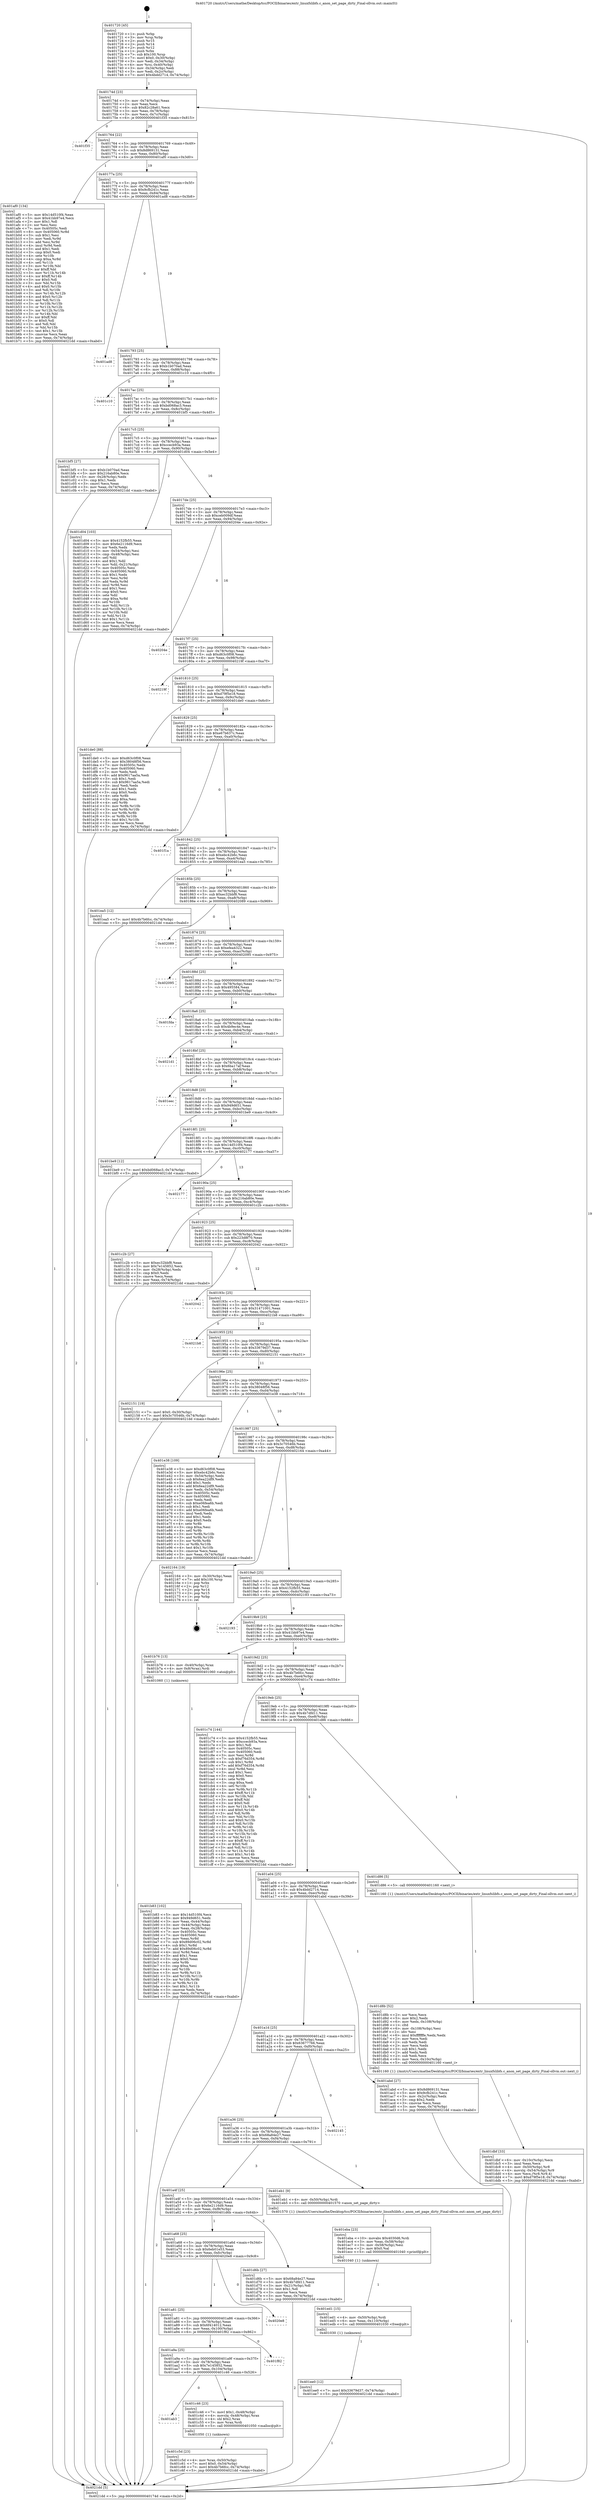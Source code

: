 digraph "0x401720" {
  label = "0x401720 (/mnt/c/Users/mathe/Desktop/tcc/POCII/binaries/extr_linuxfslibfs.c_anon_set_page_dirty_Final-ollvm.out::main(0))"
  labelloc = "t"
  node[shape=record]

  Entry [label="",width=0.3,height=0.3,shape=circle,fillcolor=black,style=filled]
  "0x40174d" [label="{
     0x40174d [23]\l
     | [instrs]\l
     &nbsp;&nbsp;0x40174d \<+3\>: mov -0x74(%rbp),%eax\l
     &nbsp;&nbsp;0x401750 \<+2\>: mov %eax,%ecx\l
     &nbsp;&nbsp;0x401752 \<+6\>: sub $0x82c28a61,%ecx\l
     &nbsp;&nbsp;0x401758 \<+3\>: mov %eax,-0x78(%rbp)\l
     &nbsp;&nbsp;0x40175b \<+3\>: mov %ecx,-0x7c(%rbp)\l
     &nbsp;&nbsp;0x40175e \<+6\>: je 0000000000401f35 \<main+0x815\>\l
  }"]
  "0x401f35" [label="{
     0x401f35\l
  }", style=dashed]
  "0x401764" [label="{
     0x401764 [22]\l
     | [instrs]\l
     &nbsp;&nbsp;0x401764 \<+5\>: jmp 0000000000401769 \<main+0x49\>\l
     &nbsp;&nbsp;0x401769 \<+3\>: mov -0x78(%rbp),%eax\l
     &nbsp;&nbsp;0x40176c \<+5\>: sub $0x8d869131,%eax\l
     &nbsp;&nbsp;0x401771 \<+3\>: mov %eax,-0x80(%rbp)\l
     &nbsp;&nbsp;0x401774 \<+6\>: je 0000000000401af0 \<main+0x3d0\>\l
  }"]
  Exit [label="",width=0.3,height=0.3,shape=circle,fillcolor=black,style=filled,peripheries=2]
  "0x401af0" [label="{
     0x401af0 [134]\l
     | [instrs]\l
     &nbsp;&nbsp;0x401af0 \<+5\>: mov $0x14d510f4,%eax\l
     &nbsp;&nbsp;0x401af5 \<+5\>: mov $0x41bb97e4,%ecx\l
     &nbsp;&nbsp;0x401afa \<+2\>: mov $0x1,%dl\l
     &nbsp;&nbsp;0x401afc \<+2\>: xor %esi,%esi\l
     &nbsp;&nbsp;0x401afe \<+7\>: mov 0x40505c,%edi\l
     &nbsp;&nbsp;0x401b05 \<+8\>: mov 0x405060,%r8d\l
     &nbsp;&nbsp;0x401b0d \<+3\>: sub $0x1,%esi\l
     &nbsp;&nbsp;0x401b10 \<+3\>: mov %edi,%r9d\l
     &nbsp;&nbsp;0x401b13 \<+3\>: add %esi,%r9d\l
     &nbsp;&nbsp;0x401b16 \<+4\>: imul %r9d,%edi\l
     &nbsp;&nbsp;0x401b1a \<+3\>: and $0x1,%edi\l
     &nbsp;&nbsp;0x401b1d \<+3\>: cmp $0x0,%edi\l
     &nbsp;&nbsp;0x401b20 \<+4\>: sete %r10b\l
     &nbsp;&nbsp;0x401b24 \<+4\>: cmp $0xa,%r8d\l
     &nbsp;&nbsp;0x401b28 \<+4\>: setl %r11b\l
     &nbsp;&nbsp;0x401b2c \<+3\>: mov %r10b,%bl\l
     &nbsp;&nbsp;0x401b2f \<+3\>: xor $0xff,%bl\l
     &nbsp;&nbsp;0x401b32 \<+3\>: mov %r11b,%r14b\l
     &nbsp;&nbsp;0x401b35 \<+4\>: xor $0xff,%r14b\l
     &nbsp;&nbsp;0x401b39 \<+3\>: xor $0x0,%dl\l
     &nbsp;&nbsp;0x401b3c \<+3\>: mov %bl,%r15b\l
     &nbsp;&nbsp;0x401b3f \<+4\>: and $0x0,%r15b\l
     &nbsp;&nbsp;0x401b43 \<+3\>: and %dl,%r10b\l
     &nbsp;&nbsp;0x401b46 \<+3\>: mov %r14b,%r12b\l
     &nbsp;&nbsp;0x401b49 \<+4\>: and $0x0,%r12b\l
     &nbsp;&nbsp;0x401b4d \<+3\>: and %dl,%r11b\l
     &nbsp;&nbsp;0x401b50 \<+3\>: or %r10b,%r15b\l
     &nbsp;&nbsp;0x401b53 \<+3\>: or %r11b,%r12b\l
     &nbsp;&nbsp;0x401b56 \<+3\>: xor %r12b,%r15b\l
     &nbsp;&nbsp;0x401b59 \<+3\>: or %r14b,%bl\l
     &nbsp;&nbsp;0x401b5c \<+3\>: xor $0xff,%bl\l
     &nbsp;&nbsp;0x401b5f \<+3\>: or $0x0,%dl\l
     &nbsp;&nbsp;0x401b62 \<+2\>: and %dl,%bl\l
     &nbsp;&nbsp;0x401b64 \<+3\>: or %bl,%r15b\l
     &nbsp;&nbsp;0x401b67 \<+4\>: test $0x1,%r15b\l
     &nbsp;&nbsp;0x401b6b \<+3\>: cmovne %ecx,%eax\l
     &nbsp;&nbsp;0x401b6e \<+3\>: mov %eax,-0x74(%rbp)\l
     &nbsp;&nbsp;0x401b71 \<+5\>: jmp 00000000004021dd \<main+0xabd\>\l
  }"]
  "0x40177a" [label="{
     0x40177a [25]\l
     | [instrs]\l
     &nbsp;&nbsp;0x40177a \<+5\>: jmp 000000000040177f \<main+0x5f\>\l
     &nbsp;&nbsp;0x40177f \<+3\>: mov -0x78(%rbp),%eax\l
     &nbsp;&nbsp;0x401782 \<+5\>: sub $0x9cfb241c,%eax\l
     &nbsp;&nbsp;0x401787 \<+6\>: mov %eax,-0x84(%rbp)\l
     &nbsp;&nbsp;0x40178d \<+6\>: je 0000000000401ad8 \<main+0x3b8\>\l
  }"]
  "0x401ee0" [label="{
     0x401ee0 [12]\l
     | [instrs]\l
     &nbsp;&nbsp;0x401ee0 \<+7\>: movl $0x33679d37,-0x74(%rbp)\l
     &nbsp;&nbsp;0x401ee7 \<+5\>: jmp 00000000004021dd \<main+0xabd\>\l
  }"]
  "0x401ad8" [label="{
     0x401ad8\l
  }", style=dashed]
  "0x401793" [label="{
     0x401793 [25]\l
     | [instrs]\l
     &nbsp;&nbsp;0x401793 \<+5\>: jmp 0000000000401798 \<main+0x78\>\l
     &nbsp;&nbsp;0x401798 \<+3\>: mov -0x78(%rbp),%eax\l
     &nbsp;&nbsp;0x40179b \<+5\>: sub $0xb1b070ad,%eax\l
     &nbsp;&nbsp;0x4017a0 \<+6\>: mov %eax,-0x88(%rbp)\l
     &nbsp;&nbsp;0x4017a6 \<+6\>: je 0000000000401c10 \<main+0x4f0\>\l
  }"]
  "0x401ed1" [label="{
     0x401ed1 [15]\l
     | [instrs]\l
     &nbsp;&nbsp;0x401ed1 \<+4\>: mov -0x50(%rbp),%rdi\l
     &nbsp;&nbsp;0x401ed5 \<+6\>: mov %eax,-0x110(%rbp)\l
     &nbsp;&nbsp;0x401edb \<+5\>: call 0000000000401030 \<free@plt\>\l
     | [calls]\l
     &nbsp;&nbsp;0x401030 \{1\} (unknown)\l
  }"]
  "0x401c10" [label="{
     0x401c10\l
  }", style=dashed]
  "0x4017ac" [label="{
     0x4017ac [25]\l
     | [instrs]\l
     &nbsp;&nbsp;0x4017ac \<+5\>: jmp 00000000004017b1 \<main+0x91\>\l
     &nbsp;&nbsp;0x4017b1 \<+3\>: mov -0x78(%rbp),%eax\l
     &nbsp;&nbsp;0x4017b4 \<+5\>: sub $0xbd068ac3,%eax\l
     &nbsp;&nbsp;0x4017b9 \<+6\>: mov %eax,-0x8c(%rbp)\l
     &nbsp;&nbsp;0x4017bf \<+6\>: je 0000000000401bf5 \<main+0x4d5\>\l
  }"]
  "0x401eba" [label="{
     0x401eba [23]\l
     | [instrs]\l
     &nbsp;&nbsp;0x401eba \<+10\>: movabs $0x4030d6,%rdi\l
     &nbsp;&nbsp;0x401ec4 \<+3\>: mov %eax,-0x58(%rbp)\l
     &nbsp;&nbsp;0x401ec7 \<+3\>: mov -0x58(%rbp),%esi\l
     &nbsp;&nbsp;0x401eca \<+2\>: mov $0x0,%al\l
     &nbsp;&nbsp;0x401ecc \<+5\>: call 0000000000401040 \<printf@plt\>\l
     | [calls]\l
     &nbsp;&nbsp;0x401040 \{1\} (unknown)\l
  }"]
  "0x401bf5" [label="{
     0x401bf5 [27]\l
     | [instrs]\l
     &nbsp;&nbsp;0x401bf5 \<+5\>: mov $0xb1b070ad,%eax\l
     &nbsp;&nbsp;0x401bfa \<+5\>: mov $0x216ab80e,%ecx\l
     &nbsp;&nbsp;0x401bff \<+3\>: mov -0x28(%rbp),%edx\l
     &nbsp;&nbsp;0x401c02 \<+3\>: cmp $0x1,%edx\l
     &nbsp;&nbsp;0x401c05 \<+3\>: cmovl %ecx,%eax\l
     &nbsp;&nbsp;0x401c08 \<+3\>: mov %eax,-0x74(%rbp)\l
     &nbsp;&nbsp;0x401c0b \<+5\>: jmp 00000000004021dd \<main+0xabd\>\l
  }"]
  "0x4017c5" [label="{
     0x4017c5 [25]\l
     | [instrs]\l
     &nbsp;&nbsp;0x4017c5 \<+5\>: jmp 00000000004017ca \<main+0xaa\>\l
     &nbsp;&nbsp;0x4017ca \<+3\>: mov -0x78(%rbp),%eax\l
     &nbsp;&nbsp;0x4017cd \<+5\>: sub $0xccecb93a,%eax\l
     &nbsp;&nbsp;0x4017d2 \<+6\>: mov %eax,-0x90(%rbp)\l
     &nbsp;&nbsp;0x4017d8 \<+6\>: je 0000000000401d04 \<main+0x5e4\>\l
  }"]
  "0x401dbf" [label="{
     0x401dbf [33]\l
     | [instrs]\l
     &nbsp;&nbsp;0x401dbf \<+6\>: mov -0x10c(%rbp),%ecx\l
     &nbsp;&nbsp;0x401dc5 \<+3\>: imul %eax,%ecx\l
     &nbsp;&nbsp;0x401dc8 \<+4\>: mov -0x50(%rbp),%r8\l
     &nbsp;&nbsp;0x401dcc \<+4\>: movslq -0x54(%rbp),%r9\l
     &nbsp;&nbsp;0x401dd0 \<+4\>: mov %ecx,(%r8,%r9,4)\l
     &nbsp;&nbsp;0x401dd4 \<+7\>: movl $0xd79f5e18,-0x74(%rbp)\l
     &nbsp;&nbsp;0x401ddb \<+5\>: jmp 00000000004021dd \<main+0xabd\>\l
  }"]
  "0x401d04" [label="{
     0x401d04 [103]\l
     | [instrs]\l
     &nbsp;&nbsp;0x401d04 \<+5\>: mov $0x4152fb55,%eax\l
     &nbsp;&nbsp;0x401d09 \<+5\>: mov $0x6e2116d9,%ecx\l
     &nbsp;&nbsp;0x401d0e \<+2\>: xor %edx,%edx\l
     &nbsp;&nbsp;0x401d10 \<+3\>: mov -0x54(%rbp),%esi\l
     &nbsp;&nbsp;0x401d13 \<+3\>: cmp -0x48(%rbp),%esi\l
     &nbsp;&nbsp;0x401d16 \<+4\>: setl %dil\l
     &nbsp;&nbsp;0x401d1a \<+4\>: and $0x1,%dil\l
     &nbsp;&nbsp;0x401d1e \<+4\>: mov %dil,-0x21(%rbp)\l
     &nbsp;&nbsp;0x401d22 \<+7\>: mov 0x40505c,%esi\l
     &nbsp;&nbsp;0x401d29 \<+8\>: mov 0x405060,%r8d\l
     &nbsp;&nbsp;0x401d31 \<+3\>: sub $0x1,%edx\l
     &nbsp;&nbsp;0x401d34 \<+3\>: mov %esi,%r9d\l
     &nbsp;&nbsp;0x401d37 \<+3\>: add %edx,%r9d\l
     &nbsp;&nbsp;0x401d3a \<+4\>: imul %r9d,%esi\l
     &nbsp;&nbsp;0x401d3e \<+3\>: and $0x1,%esi\l
     &nbsp;&nbsp;0x401d41 \<+3\>: cmp $0x0,%esi\l
     &nbsp;&nbsp;0x401d44 \<+4\>: sete %dil\l
     &nbsp;&nbsp;0x401d48 \<+4\>: cmp $0xa,%r8d\l
     &nbsp;&nbsp;0x401d4c \<+4\>: setl %r10b\l
     &nbsp;&nbsp;0x401d50 \<+3\>: mov %dil,%r11b\l
     &nbsp;&nbsp;0x401d53 \<+3\>: and %r10b,%r11b\l
     &nbsp;&nbsp;0x401d56 \<+3\>: xor %r10b,%dil\l
     &nbsp;&nbsp;0x401d59 \<+3\>: or %dil,%r11b\l
     &nbsp;&nbsp;0x401d5c \<+4\>: test $0x1,%r11b\l
     &nbsp;&nbsp;0x401d60 \<+3\>: cmovne %ecx,%eax\l
     &nbsp;&nbsp;0x401d63 \<+3\>: mov %eax,-0x74(%rbp)\l
     &nbsp;&nbsp;0x401d66 \<+5\>: jmp 00000000004021dd \<main+0xabd\>\l
  }"]
  "0x4017de" [label="{
     0x4017de [25]\l
     | [instrs]\l
     &nbsp;&nbsp;0x4017de \<+5\>: jmp 00000000004017e3 \<main+0xc3\>\l
     &nbsp;&nbsp;0x4017e3 \<+3\>: mov -0x78(%rbp),%eax\l
     &nbsp;&nbsp;0x4017e6 \<+5\>: sub $0xceb009df,%eax\l
     &nbsp;&nbsp;0x4017eb \<+6\>: mov %eax,-0x94(%rbp)\l
     &nbsp;&nbsp;0x4017f1 \<+6\>: je 000000000040204e \<main+0x92e\>\l
  }"]
  "0x401d8b" [label="{
     0x401d8b [52]\l
     | [instrs]\l
     &nbsp;&nbsp;0x401d8b \<+2\>: xor %ecx,%ecx\l
     &nbsp;&nbsp;0x401d8d \<+5\>: mov $0x2,%edx\l
     &nbsp;&nbsp;0x401d92 \<+6\>: mov %edx,-0x108(%rbp)\l
     &nbsp;&nbsp;0x401d98 \<+1\>: cltd\l
     &nbsp;&nbsp;0x401d99 \<+6\>: mov -0x108(%rbp),%esi\l
     &nbsp;&nbsp;0x401d9f \<+2\>: idiv %esi\l
     &nbsp;&nbsp;0x401da1 \<+6\>: imul $0xfffffffe,%edx,%edx\l
     &nbsp;&nbsp;0x401da7 \<+2\>: mov %ecx,%edi\l
     &nbsp;&nbsp;0x401da9 \<+2\>: sub %edx,%edi\l
     &nbsp;&nbsp;0x401dab \<+2\>: mov %ecx,%edx\l
     &nbsp;&nbsp;0x401dad \<+3\>: sub $0x1,%edx\l
     &nbsp;&nbsp;0x401db0 \<+2\>: add %edx,%edi\l
     &nbsp;&nbsp;0x401db2 \<+2\>: sub %edi,%ecx\l
     &nbsp;&nbsp;0x401db4 \<+6\>: mov %ecx,-0x10c(%rbp)\l
     &nbsp;&nbsp;0x401dba \<+5\>: call 0000000000401160 \<next_i\>\l
     | [calls]\l
     &nbsp;&nbsp;0x401160 \{1\} (/mnt/c/Users/mathe/Desktop/tcc/POCII/binaries/extr_linuxfslibfs.c_anon_set_page_dirty_Final-ollvm.out::next_i)\l
  }"]
  "0x40204e" [label="{
     0x40204e\l
  }", style=dashed]
  "0x4017f7" [label="{
     0x4017f7 [25]\l
     | [instrs]\l
     &nbsp;&nbsp;0x4017f7 \<+5\>: jmp 00000000004017fc \<main+0xdc\>\l
     &nbsp;&nbsp;0x4017fc \<+3\>: mov -0x78(%rbp),%eax\l
     &nbsp;&nbsp;0x4017ff \<+5\>: sub $0xd63c0f08,%eax\l
     &nbsp;&nbsp;0x401804 \<+6\>: mov %eax,-0x98(%rbp)\l
     &nbsp;&nbsp;0x40180a \<+6\>: je 000000000040219f \<main+0xa7f\>\l
  }"]
  "0x401c5d" [label="{
     0x401c5d [23]\l
     | [instrs]\l
     &nbsp;&nbsp;0x401c5d \<+4\>: mov %rax,-0x50(%rbp)\l
     &nbsp;&nbsp;0x401c61 \<+7\>: movl $0x0,-0x54(%rbp)\l
     &nbsp;&nbsp;0x401c68 \<+7\>: movl $0x4b7b6fcc,-0x74(%rbp)\l
     &nbsp;&nbsp;0x401c6f \<+5\>: jmp 00000000004021dd \<main+0xabd\>\l
  }"]
  "0x40219f" [label="{
     0x40219f\l
  }", style=dashed]
  "0x401810" [label="{
     0x401810 [25]\l
     | [instrs]\l
     &nbsp;&nbsp;0x401810 \<+5\>: jmp 0000000000401815 \<main+0xf5\>\l
     &nbsp;&nbsp;0x401815 \<+3\>: mov -0x78(%rbp),%eax\l
     &nbsp;&nbsp;0x401818 \<+5\>: sub $0xd79f5e18,%eax\l
     &nbsp;&nbsp;0x40181d \<+6\>: mov %eax,-0x9c(%rbp)\l
     &nbsp;&nbsp;0x401823 \<+6\>: je 0000000000401de0 \<main+0x6c0\>\l
  }"]
  "0x401ab3" [label="{
     0x401ab3\l
  }", style=dashed]
  "0x401de0" [label="{
     0x401de0 [88]\l
     | [instrs]\l
     &nbsp;&nbsp;0x401de0 \<+5\>: mov $0xd63c0f08,%eax\l
     &nbsp;&nbsp;0x401de5 \<+5\>: mov $0x38048f56,%ecx\l
     &nbsp;&nbsp;0x401dea \<+7\>: mov 0x40505c,%edx\l
     &nbsp;&nbsp;0x401df1 \<+7\>: mov 0x405060,%esi\l
     &nbsp;&nbsp;0x401df8 \<+2\>: mov %edx,%edi\l
     &nbsp;&nbsp;0x401dfa \<+6\>: add $0x9617aa5a,%edi\l
     &nbsp;&nbsp;0x401e00 \<+3\>: sub $0x1,%edi\l
     &nbsp;&nbsp;0x401e03 \<+6\>: sub $0x9617aa5a,%edi\l
     &nbsp;&nbsp;0x401e09 \<+3\>: imul %edi,%edx\l
     &nbsp;&nbsp;0x401e0c \<+3\>: and $0x1,%edx\l
     &nbsp;&nbsp;0x401e0f \<+3\>: cmp $0x0,%edx\l
     &nbsp;&nbsp;0x401e12 \<+4\>: sete %r8b\l
     &nbsp;&nbsp;0x401e16 \<+3\>: cmp $0xa,%esi\l
     &nbsp;&nbsp;0x401e19 \<+4\>: setl %r9b\l
     &nbsp;&nbsp;0x401e1d \<+3\>: mov %r8b,%r10b\l
     &nbsp;&nbsp;0x401e20 \<+3\>: and %r9b,%r10b\l
     &nbsp;&nbsp;0x401e23 \<+3\>: xor %r9b,%r8b\l
     &nbsp;&nbsp;0x401e26 \<+3\>: or %r8b,%r10b\l
     &nbsp;&nbsp;0x401e29 \<+4\>: test $0x1,%r10b\l
     &nbsp;&nbsp;0x401e2d \<+3\>: cmovne %ecx,%eax\l
     &nbsp;&nbsp;0x401e30 \<+3\>: mov %eax,-0x74(%rbp)\l
     &nbsp;&nbsp;0x401e33 \<+5\>: jmp 00000000004021dd \<main+0xabd\>\l
  }"]
  "0x401829" [label="{
     0x401829 [25]\l
     | [instrs]\l
     &nbsp;&nbsp;0x401829 \<+5\>: jmp 000000000040182e \<main+0x10e\>\l
     &nbsp;&nbsp;0x40182e \<+3\>: mov -0x78(%rbp),%eax\l
     &nbsp;&nbsp;0x401831 \<+5\>: sub $0xe67b637c,%eax\l
     &nbsp;&nbsp;0x401836 \<+6\>: mov %eax,-0xa0(%rbp)\l
     &nbsp;&nbsp;0x40183c \<+6\>: je 0000000000401f1a \<main+0x7fa\>\l
  }"]
  "0x401c46" [label="{
     0x401c46 [23]\l
     | [instrs]\l
     &nbsp;&nbsp;0x401c46 \<+7\>: movl $0x1,-0x48(%rbp)\l
     &nbsp;&nbsp;0x401c4d \<+4\>: movslq -0x48(%rbp),%rax\l
     &nbsp;&nbsp;0x401c51 \<+4\>: shl $0x2,%rax\l
     &nbsp;&nbsp;0x401c55 \<+3\>: mov %rax,%rdi\l
     &nbsp;&nbsp;0x401c58 \<+5\>: call 0000000000401050 \<malloc@plt\>\l
     | [calls]\l
     &nbsp;&nbsp;0x401050 \{1\} (unknown)\l
  }"]
  "0x401f1a" [label="{
     0x401f1a\l
  }", style=dashed]
  "0x401842" [label="{
     0x401842 [25]\l
     | [instrs]\l
     &nbsp;&nbsp;0x401842 \<+5\>: jmp 0000000000401847 \<main+0x127\>\l
     &nbsp;&nbsp;0x401847 \<+3\>: mov -0x78(%rbp),%eax\l
     &nbsp;&nbsp;0x40184a \<+5\>: sub $0xebc42b6c,%eax\l
     &nbsp;&nbsp;0x40184f \<+6\>: mov %eax,-0xa4(%rbp)\l
     &nbsp;&nbsp;0x401855 \<+6\>: je 0000000000401ea5 \<main+0x785\>\l
  }"]
  "0x401a9a" [label="{
     0x401a9a [25]\l
     | [instrs]\l
     &nbsp;&nbsp;0x401a9a \<+5\>: jmp 0000000000401a9f \<main+0x37f\>\l
     &nbsp;&nbsp;0x401a9f \<+3\>: mov -0x78(%rbp),%eax\l
     &nbsp;&nbsp;0x401aa2 \<+5\>: sub $0x7e145852,%eax\l
     &nbsp;&nbsp;0x401aa7 \<+6\>: mov %eax,-0x104(%rbp)\l
     &nbsp;&nbsp;0x401aad \<+6\>: je 0000000000401c46 \<main+0x526\>\l
  }"]
  "0x401ea5" [label="{
     0x401ea5 [12]\l
     | [instrs]\l
     &nbsp;&nbsp;0x401ea5 \<+7\>: movl $0x4b7b6fcc,-0x74(%rbp)\l
     &nbsp;&nbsp;0x401eac \<+5\>: jmp 00000000004021dd \<main+0xabd\>\l
  }"]
  "0x40185b" [label="{
     0x40185b [25]\l
     | [instrs]\l
     &nbsp;&nbsp;0x40185b \<+5\>: jmp 0000000000401860 \<main+0x140\>\l
     &nbsp;&nbsp;0x401860 \<+3\>: mov -0x78(%rbp),%eax\l
     &nbsp;&nbsp;0x401863 \<+5\>: sub $0xec32bbf8,%eax\l
     &nbsp;&nbsp;0x401868 \<+6\>: mov %eax,-0xa8(%rbp)\l
     &nbsp;&nbsp;0x40186e \<+6\>: je 0000000000402089 \<main+0x969\>\l
  }"]
  "0x401f82" [label="{
     0x401f82\l
  }", style=dashed]
  "0x402089" [label="{
     0x402089\l
  }", style=dashed]
  "0x401874" [label="{
     0x401874 [25]\l
     | [instrs]\l
     &nbsp;&nbsp;0x401874 \<+5\>: jmp 0000000000401879 \<main+0x159\>\l
     &nbsp;&nbsp;0x401879 \<+3\>: mov -0x78(%rbp),%eax\l
     &nbsp;&nbsp;0x40187c \<+5\>: sub $0xefea4322,%eax\l
     &nbsp;&nbsp;0x401881 \<+6\>: mov %eax,-0xac(%rbp)\l
     &nbsp;&nbsp;0x401887 \<+6\>: je 0000000000402095 \<main+0x975\>\l
  }"]
  "0x401a81" [label="{
     0x401a81 [25]\l
     | [instrs]\l
     &nbsp;&nbsp;0x401a81 \<+5\>: jmp 0000000000401a86 \<main+0x366\>\l
     &nbsp;&nbsp;0x401a86 \<+3\>: mov -0x78(%rbp),%eax\l
     &nbsp;&nbsp;0x401a89 \<+5\>: sub $0x6f414012,%eax\l
     &nbsp;&nbsp;0x401a8e \<+6\>: mov %eax,-0x100(%rbp)\l
     &nbsp;&nbsp;0x401a94 \<+6\>: je 0000000000401f82 \<main+0x862\>\l
  }"]
  "0x402095" [label="{
     0x402095\l
  }", style=dashed]
  "0x40188d" [label="{
     0x40188d [25]\l
     | [instrs]\l
     &nbsp;&nbsp;0x40188d \<+5\>: jmp 0000000000401892 \<main+0x172\>\l
     &nbsp;&nbsp;0x401892 \<+3\>: mov -0x78(%rbp),%eax\l
     &nbsp;&nbsp;0x401895 \<+5\>: sub $0x495584,%eax\l
     &nbsp;&nbsp;0x40189a \<+6\>: mov %eax,-0xb0(%rbp)\l
     &nbsp;&nbsp;0x4018a0 \<+6\>: je 0000000000401fda \<main+0x8ba\>\l
  }"]
  "0x4020e8" [label="{
     0x4020e8\l
  }", style=dashed]
  "0x401fda" [label="{
     0x401fda\l
  }", style=dashed]
  "0x4018a6" [label="{
     0x4018a6 [25]\l
     | [instrs]\l
     &nbsp;&nbsp;0x4018a6 \<+5\>: jmp 00000000004018ab \<main+0x18b\>\l
     &nbsp;&nbsp;0x4018ab \<+3\>: mov -0x78(%rbp),%eax\l
     &nbsp;&nbsp;0x4018ae \<+5\>: sub $0x4b9ec4e,%eax\l
     &nbsp;&nbsp;0x4018b3 \<+6\>: mov %eax,-0xb4(%rbp)\l
     &nbsp;&nbsp;0x4018b9 \<+6\>: je 00000000004021d1 \<main+0xab1\>\l
  }"]
  "0x401a68" [label="{
     0x401a68 [25]\l
     | [instrs]\l
     &nbsp;&nbsp;0x401a68 \<+5\>: jmp 0000000000401a6d \<main+0x34d\>\l
     &nbsp;&nbsp;0x401a6d \<+3\>: mov -0x78(%rbp),%eax\l
     &nbsp;&nbsp;0x401a70 \<+5\>: sub $0x6eb01e53,%eax\l
     &nbsp;&nbsp;0x401a75 \<+6\>: mov %eax,-0xfc(%rbp)\l
     &nbsp;&nbsp;0x401a7b \<+6\>: je 00000000004020e8 \<main+0x9c8\>\l
  }"]
  "0x4021d1" [label="{
     0x4021d1\l
  }", style=dashed]
  "0x4018bf" [label="{
     0x4018bf [25]\l
     | [instrs]\l
     &nbsp;&nbsp;0x4018bf \<+5\>: jmp 00000000004018c4 \<main+0x1a4\>\l
     &nbsp;&nbsp;0x4018c4 \<+3\>: mov -0x78(%rbp),%eax\l
     &nbsp;&nbsp;0x4018c7 \<+5\>: sub $0x6ba17af,%eax\l
     &nbsp;&nbsp;0x4018cc \<+6\>: mov %eax,-0xb8(%rbp)\l
     &nbsp;&nbsp;0x4018d2 \<+6\>: je 0000000000401eec \<main+0x7cc\>\l
  }"]
  "0x401d6b" [label="{
     0x401d6b [27]\l
     | [instrs]\l
     &nbsp;&nbsp;0x401d6b \<+5\>: mov $0x68a84e27,%eax\l
     &nbsp;&nbsp;0x401d70 \<+5\>: mov $0x4b7dfd11,%ecx\l
     &nbsp;&nbsp;0x401d75 \<+3\>: mov -0x21(%rbp),%dl\l
     &nbsp;&nbsp;0x401d78 \<+3\>: test $0x1,%dl\l
     &nbsp;&nbsp;0x401d7b \<+3\>: cmovne %ecx,%eax\l
     &nbsp;&nbsp;0x401d7e \<+3\>: mov %eax,-0x74(%rbp)\l
     &nbsp;&nbsp;0x401d81 \<+5\>: jmp 00000000004021dd \<main+0xabd\>\l
  }"]
  "0x401eec" [label="{
     0x401eec\l
  }", style=dashed]
  "0x4018d8" [label="{
     0x4018d8 [25]\l
     | [instrs]\l
     &nbsp;&nbsp;0x4018d8 \<+5\>: jmp 00000000004018dd \<main+0x1bd\>\l
     &nbsp;&nbsp;0x4018dd \<+3\>: mov -0x78(%rbp),%eax\l
     &nbsp;&nbsp;0x4018e0 \<+5\>: sub $0x949d651,%eax\l
     &nbsp;&nbsp;0x4018e5 \<+6\>: mov %eax,-0xbc(%rbp)\l
     &nbsp;&nbsp;0x4018eb \<+6\>: je 0000000000401be9 \<main+0x4c9\>\l
  }"]
  "0x401a4f" [label="{
     0x401a4f [25]\l
     | [instrs]\l
     &nbsp;&nbsp;0x401a4f \<+5\>: jmp 0000000000401a54 \<main+0x334\>\l
     &nbsp;&nbsp;0x401a54 \<+3\>: mov -0x78(%rbp),%eax\l
     &nbsp;&nbsp;0x401a57 \<+5\>: sub $0x6e2116d9,%eax\l
     &nbsp;&nbsp;0x401a5c \<+6\>: mov %eax,-0xf8(%rbp)\l
     &nbsp;&nbsp;0x401a62 \<+6\>: je 0000000000401d6b \<main+0x64b\>\l
  }"]
  "0x401be9" [label="{
     0x401be9 [12]\l
     | [instrs]\l
     &nbsp;&nbsp;0x401be9 \<+7\>: movl $0xbd068ac3,-0x74(%rbp)\l
     &nbsp;&nbsp;0x401bf0 \<+5\>: jmp 00000000004021dd \<main+0xabd\>\l
  }"]
  "0x4018f1" [label="{
     0x4018f1 [25]\l
     | [instrs]\l
     &nbsp;&nbsp;0x4018f1 \<+5\>: jmp 00000000004018f6 \<main+0x1d6\>\l
     &nbsp;&nbsp;0x4018f6 \<+3\>: mov -0x78(%rbp),%eax\l
     &nbsp;&nbsp;0x4018f9 \<+5\>: sub $0x14d510f4,%eax\l
     &nbsp;&nbsp;0x4018fe \<+6\>: mov %eax,-0xc0(%rbp)\l
     &nbsp;&nbsp;0x401904 \<+6\>: je 0000000000402177 \<main+0xa57\>\l
  }"]
  "0x401eb1" [label="{
     0x401eb1 [9]\l
     | [instrs]\l
     &nbsp;&nbsp;0x401eb1 \<+4\>: mov -0x50(%rbp),%rdi\l
     &nbsp;&nbsp;0x401eb5 \<+5\>: call 0000000000401570 \<anon_set_page_dirty\>\l
     | [calls]\l
     &nbsp;&nbsp;0x401570 \{1\} (/mnt/c/Users/mathe/Desktop/tcc/POCII/binaries/extr_linuxfslibfs.c_anon_set_page_dirty_Final-ollvm.out::anon_set_page_dirty)\l
  }"]
  "0x402177" [label="{
     0x402177\l
  }", style=dashed]
  "0x40190a" [label="{
     0x40190a [25]\l
     | [instrs]\l
     &nbsp;&nbsp;0x40190a \<+5\>: jmp 000000000040190f \<main+0x1ef\>\l
     &nbsp;&nbsp;0x40190f \<+3\>: mov -0x78(%rbp),%eax\l
     &nbsp;&nbsp;0x401912 \<+5\>: sub $0x216ab80e,%eax\l
     &nbsp;&nbsp;0x401917 \<+6\>: mov %eax,-0xc4(%rbp)\l
     &nbsp;&nbsp;0x40191d \<+6\>: je 0000000000401c2b \<main+0x50b\>\l
  }"]
  "0x401a36" [label="{
     0x401a36 [25]\l
     | [instrs]\l
     &nbsp;&nbsp;0x401a36 \<+5\>: jmp 0000000000401a3b \<main+0x31b\>\l
     &nbsp;&nbsp;0x401a3b \<+3\>: mov -0x78(%rbp),%eax\l
     &nbsp;&nbsp;0x401a3e \<+5\>: sub $0x68a84e27,%eax\l
     &nbsp;&nbsp;0x401a43 \<+6\>: mov %eax,-0xf4(%rbp)\l
     &nbsp;&nbsp;0x401a49 \<+6\>: je 0000000000401eb1 \<main+0x791\>\l
  }"]
  "0x401c2b" [label="{
     0x401c2b [27]\l
     | [instrs]\l
     &nbsp;&nbsp;0x401c2b \<+5\>: mov $0xec32bbf8,%eax\l
     &nbsp;&nbsp;0x401c30 \<+5\>: mov $0x7e145852,%ecx\l
     &nbsp;&nbsp;0x401c35 \<+3\>: mov -0x28(%rbp),%edx\l
     &nbsp;&nbsp;0x401c38 \<+3\>: cmp $0x0,%edx\l
     &nbsp;&nbsp;0x401c3b \<+3\>: cmove %ecx,%eax\l
     &nbsp;&nbsp;0x401c3e \<+3\>: mov %eax,-0x74(%rbp)\l
     &nbsp;&nbsp;0x401c41 \<+5\>: jmp 00000000004021dd \<main+0xabd\>\l
  }"]
  "0x401923" [label="{
     0x401923 [25]\l
     | [instrs]\l
     &nbsp;&nbsp;0x401923 \<+5\>: jmp 0000000000401928 \<main+0x208\>\l
     &nbsp;&nbsp;0x401928 \<+3\>: mov -0x78(%rbp),%eax\l
     &nbsp;&nbsp;0x40192b \<+5\>: sub $0x223d8f70,%eax\l
     &nbsp;&nbsp;0x401930 \<+6\>: mov %eax,-0xc8(%rbp)\l
     &nbsp;&nbsp;0x401936 \<+6\>: je 0000000000402042 \<main+0x922\>\l
  }"]
  "0x402145" [label="{
     0x402145\l
  }", style=dashed]
  "0x402042" [label="{
     0x402042\l
  }", style=dashed]
  "0x40193c" [label="{
     0x40193c [25]\l
     | [instrs]\l
     &nbsp;&nbsp;0x40193c \<+5\>: jmp 0000000000401941 \<main+0x221\>\l
     &nbsp;&nbsp;0x401941 \<+3\>: mov -0x78(%rbp),%eax\l
     &nbsp;&nbsp;0x401944 \<+5\>: sub $0x31471001,%eax\l
     &nbsp;&nbsp;0x401949 \<+6\>: mov %eax,-0xcc(%rbp)\l
     &nbsp;&nbsp;0x40194f \<+6\>: je 00000000004021b8 \<main+0xa98\>\l
  }"]
  "0x401b83" [label="{
     0x401b83 [102]\l
     | [instrs]\l
     &nbsp;&nbsp;0x401b83 \<+5\>: mov $0x14d510f4,%ecx\l
     &nbsp;&nbsp;0x401b88 \<+5\>: mov $0x949d651,%edx\l
     &nbsp;&nbsp;0x401b8d \<+3\>: mov %eax,-0x44(%rbp)\l
     &nbsp;&nbsp;0x401b90 \<+3\>: mov -0x44(%rbp),%eax\l
     &nbsp;&nbsp;0x401b93 \<+3\>: mov %eax,-0x28(%rbp)\l
     &nbsp;&nbsp;0x401b96 \<+7\>: mov 0x40505c,%eax\l
     &nbsp;&nbsp;0x401b9d \<+7\>: mov 0x405060,%esi\l
     &nbsp;&nbsp;0x401ba4 \<+3\>: mov %eax,%r8d\l
     &nbsp;&nbsp;0x401ba7 \<+7\>: sub $0x89d06c02,%r8d\l
     &nbsp;&nbsp;0x401bae \<+4\>: sub $0x1,%r8d\l
     &nbsp;&nbsp;0x401bb2 \<+7\>: add $0x89d06c02,%r8d\l
     &nbsp;&nbsp;0x401bb9 \<+4\>: imul %r8d,%eax\l
     &nbsp;&nbsp;0x401bbd \<+3\>: and $0x1,%eax\l
     &nbsp;&nbsp;0x401bc0 \<+3\>: cmp $0x0,%eax\l
     &nbsp;&nbsp;0x401bc3 \<+4\>: sete %r9b\l
     &nbsp;&nbsp;0x401bc7 \<+3\>: cmp $0xa,%esi\l
     &nbsp;&nbsp;0x401bca \<+4\>: setl %r10b\l
     &nbsp;&nbsp;0x401bce \<+3\>: mov %r9b,%r11b\l
     &nbsp;&nbsp;0x401bd1 \<+3\>: and %r10b,%r11b\l
     &nbsp;&nbsp;0x401bd4 \<+3\>: xor %r10b,%r9b\l
     &nbsp;&nbsp;0x401bd7 \<+3\>: or %r9b,%r11b\l
     &nbsp;&nbsp;0x401bda \<+4\>: test $0x1,%r11b\l
     &nbsp;&nbsp;0x401bde \<+3\>: cmovne %edx,%ecx\l
     &nbsp;&nbsp;0x401be1 \<+3\>: mov %ecx,-0x74(%rbp)\l
     &nbsp;&nbsp;0x401be4 \<+5\>: jmp 00000000004021dd \<main+0xabd\>\l
  }"]
  "0x4021b8" [label="{
     0x4021b8\l
  }", style=dashed]
  "0x401955" [label="{
     0x401955 [25]\l
     | [instrs]\l
     &nbsp;&nbsp;0x401955 \<+5\>: jmp 000000000040195a \<main+0x23a\>\l
     &nbsp;&nbsp;0x40195a \<+3\>: mov -0x78(%rbp),%eax\l
     &nbsp;&nbsp;0x40195d \<+5\>: sub $0x33679d37,%eax\l
     &nbsp;&nbsp;0x401962 \<+6\>: mov %eax,-0xd0(%rbp)\l
     &nbsp;&nbsp;0x401968 \<+6\>: je 0000000000402151 \<main+0xa31\>\l
  }"]
  "0x401720" [label="{
     0x401720 [45]\l
     | [instrs]\l
     &nbsp;&nbsp;0x401720 \<+1\>: push %rbp\l
     &nbsp;&nbsp;0x401721 \<+3\>: mov %rsp,%rbp\l
     &nbsp;&nbsp;0x401724 \<+2\>: push %r15\l
     &nbsp;&nbsp;0x401726 \<+2\>: push %r14\l
     &nbsp;&nbsp;0x401728 \<+2\>: push %r12\l
     &nbsp;&nbsp;0x40172a \<+1\>: push %rbx\l
     &nbsp;&nbsp;0x40172b \<+7\>: sub $0x100,%rsp\l
     &nbsp;&nbsp;0x401732 \<+7\>: movl $0x0,-0x30(%rbp)\l
     &nbsp;&nbsp;0x401739 \<+3\>: mov %edi,-0x34(%rbp)\l
     &nbsp;&nbsp;0x40173c \<+4\>: mov %rsi,-0x40(%rbp)\l
     &nbsp;&nbsp;0x401740 \<+3\>: mov -0x34(%rbp),%edi\l
     &nbsp;&nbsp;0x401743 \<+3\>: mov %edi,-0x2c(%rbp)\l
     &nbsp;&nbsp;0x401746 \<+7\>: movl $0x4bdd2714,-0x74(%rbp)\l
  }"]
  "0x402151" [label="{
     0x402151 [19]\l
     | [instrs]\l
     &nbsp;&nbsp;0x402151 \<+7\>: movl $0x0,-0x30(%rbp)\l
     &nbsp;&nbsp;0x402158 \<+7\>: movl $0x3c70546b,-0x74(%rbp)\l
     &nbsp;&nbsp;0x40215f \<+5\>: jmp 00000000004021dd \<main+0xabd\>\l
  }"]
  "0x40196e" [label="{
     0x40196e [25]\l
     | [instrs]\l
     &nbsp;&nbsp;0x40196e \<+5\>: jmp 0000000000401973 \<main+0x253\>\l
     &nbsp;&nbsp;0x401973 \<+3\>: mov -0x78(%rbp),%eax\l
     &nbsp;&nbsp;0x401976 \<+5\>: sub $0x38048f56,%eax\l
     &nbsp;&nbsp;0x40197b \<+6\>: mov %eax,-0xd4(%rbp)\l
     &nbsp;&nbsp;0x401981 \<+6\>: je 0000000000401e38 \<main+0x718\>\l
  }"]
  "0x4021dd" [label="{
     0x4021dd [5]\l
     | [instrs]\l
     &nbsp;&nbsp;0x4021dd \<+5\>: jmp 000000000040174d \<main+0x2d\>\l
  }"]
  "0x401e38" [label="{
     0x401e38 [109]\l
     | [instrs]\l
     &nbsp;&nbsp;0x401e38 \<+5\>: mov $0xd63c0f08,%eax\l
     &nbsp;&nbsp;0x401e3d \<+5\>: mov $0xebc42b6c,%ecx\l
     &nbsp;&nbsp;0x401e42 \<+3\>: mov -0x54(%rbp),%edx\l
     &nbsp;&nbsp;0x401e45 \<+6\>: sub $0x6ea22df9,%edx\l
     &nbsp;&nbsp;0x401e4b \<+3\>: add $0x1,%edx\l
     &nbsp;&nbsp;0x401e4e \<+6\>: add $0x6ea22df9,%edx\l
     &nbsp;&nbsp;0x401e54 \<+3\>: mov %edx,-0x54(%rbp)\l
     &nbsp;&nbsp;0x401e57 \<+7\>: mov 0x40505c,%edx\l
     &nbsp;&nbsp;0x401e5e \<+7\>: mov 0x405060,%esi\l
     &nbsp;&nbsp;0x401e65 \<+2\>: mov %edx,%edi\l
     &nbsp;&nbsp;0x401e67 \<+6\>: sub $0xe06fea6b,%edi\l
     &nbsp;&nbsp;0x401e6d \<+3\>: sub $0x1,%edi\l
     &nbsp;&nbsp;0x401e70 \<+6\>: add $0xe06fea6b,%edi\l
     &nbsp;&nbsp;0x401e76 \<+3\>: imul %edi,%edx\l
     &nbsp;&nbsp;0x401e79 \<+3\>: and $0x1,%edx\l
     &nbsp;&nbsp;0x401e7c \<+3\>: cmp $0x0,%edx\l
     &nbsp;&nbsp;0x401e7f \<+4\>: sete %r8b\l
     &nbsp;&nbsp;0x401e83 \<+3\>: cmp $0xa,%esi\l
     &nbsp;&nbsp;0x401e86 \<+4\>: setl %r9b\l
     &nbsp;&nbsp;0x401e8a \<+3\>: mov %r8b,%r10b\l
     &nbsp;&nbsp;0x401e8d \<+3\>: and %r9b,%r10b\l
     &nbsp;&nbsp;0x401e90 \<+3\>: xor %r9b,%r8b\l
     &nbsp;&nbsp;0x401e93 \<+3\>: or %r8b,%r10b\l
     &nbsp;&nbsp;0x401e96 \<+4\>: test $0x1,%r10b\l
     &nbsp;&nbsp;0x401e9a \<+3\>: cmovne %ecx,%eax\l
     &nbsp;&nbsp;0x401e9d \<+3\>: mov %eax,-0x74(%rbp)\l
     &nbsp;&nbsp;0x401ea0 \<+5\>: jmp 00000000004021dd \<main+0xabd\>\l
  }"]
  "0x401987" [label="{
     0x401987 [25]\l
     | [instrs]\l
     &nbsp;&nbsp;0x401987 \<+5\>: jmp 000000000040198c \<main+0x26c\>\l
     &nbsp;&nbsp;0x40198c \<+3\>: mov -0x78(%rbp),%eax\l
     &nbsp;&nbsp;0x40198f \<+5\>: sub $0x3c70546b,%eax\l
     &nbsp;&nbsp;0x401994 \<+6\>: mov %eax,-0xd8(%rbp)\l
     &nbsp;&nbsp;0x40199a \<+6\>: je 0000000000402164 \<main+0xa44\>\l
  }"]
  "0x401a1d" [label="{
     0x401a1d [25]\l
     | [instrs]\l
     &nbsp;&nbsp;0x401a1d \<+5\>: jmp 0000000000401a22 \<main+0x302\>\l
     &nbsp;&nbsp;0x401a22 \<+3\>: mov -0x78(%rbp),%eax\l
     &nbsp;&nbsp;0x401a25 \<+5\>: sub $0x63677766,%eax\l
     &nbsp;&nbsp;0x401a2a \<+6\>: mov %eax,-0xf0(%rbp)\l
     &nbsp;&nbsp;0x401a30 \<+6\>: je 0000000000402145 \<main+0xa25\>\l
  }"]
  "0x402164" [label="{
     0x402164 [19]\l
     | [instrs]\l
     &nbsp;&nbsp;0x402164 \<+3\>: mov -0x30(%rbp),%eax\l
     &nbsp;&nbsp;0x402167 \<+7\>: add $0x100,%rsp\l
     &nbsp;&nbsp;0x40216e \<+1\>: pop %rbx\l
     &nbsp;&nbsp;0x40216f \<+2\>: pop %r12\l
     &nbsp;&nbsp;0x402171 \<+2\>: pop %r14\l
     &nbsp;&nbsp;0x402173 \<+2\>: pop %r15\l
     &nbsp;&nbsp;0x402175 \<+1\>: pop %rbp\l
     &nbsp;&nbsp;0x402176 \<+1\>: ret\l
  }"]
  "0x4019a0" [label="{
     0x4019a0 [25]\l
     | [instrs]\l
     &nbsp;&nbsp;0x4019a0 \<+5\>: jmp 00000000004019a5 \<main+0x285\>\l
     &nbsp;&nbsp;0x4019a5 \<+3\>: mov -0x78(%rbp),%eax\l
     &nbsp;&nbsp;0x4019a8 \<+5\>: sub $0x4152fb55,%eax\l
     &nbsp;&nbsp;0x4019ad \<+6\>: mov %eax,-0xdc(%rbp)\l
     &nbsp;&nbsp;0x4019b3 \<+6\>: je 0000000000402193 \<main+0xa73\>\l
  }"]
  "0x401abd" [label="{
     0x401abd [27]\l
     | [instrs]\l
     &nbsp;&nbsp;0x401abd \<+5\>: mov $0x8d869131,%eax\l
     &nbsp;&nbsp;0x401ac2 \<+5\>: mov $0x9cfb241c,%ecx\l
     &nbsp;&nbsp;0x401ac7 \<+3\>: mov -0x2c(%rbp),%edx\l
     &nbsp;&nbsp;0x401aca \<+3\>: cmp $0x2,%edx\l
     &nbsp;&nbsp;0x401acd \<+3\>: cmovne %ecx,%eax\l
     &nbsp;&nbsp;0x401ad0 \<+3\>: mov %eax,-0x74(%rbp)\l
     &nbsp;&nbsp;0x401ad3 \<+5\>: jmp 00000000004021dd \<main+0xabd\>\l
  }"]
  "0x402193" [label="{
     0x402193\l
  }", style=dashed]
  "0x4019b9" [label="{
     0x4019b9 [25]\l
     | [instrs]\l
     &nbsp;&nbsp;0x4019b9 \<+5\>: jmp 00000000004019be \<main+0x29e\>\l
     &nbsp;&nbsp;0x4019be \<+3\>: mov -0x78(%rbp),%eax\l
     &nbsp;&nbsp;0x4019c1 \<+5\>: sub $0x41bb97e4,%eax\l
     &nbsp;&nbsp;0x4019c6 \<+6\>: mov %eax,-0xe0(%rbp)\l
     &nbsp;&nbsp;0x4019cc \<+6\>: je 0000000000401b76 \<main+0x456\>\l
  }"]
  "0x401a04" [label="{
     0x401a04 [25]\l
     | [instrs]\l
     &nbsp;&nbsp;0x401a04 \<+5\>: jmp 0000000000401a09 \<main+0x2e9\>\l
     &nbsp;&nbsp;0x401a09 \<+3\>: mov -0x78(%rbp),%eax\l
     &nbsp;&nbsp;0x401a0c \<+5\>: sub $0x4bdd2714,%eax\l
     &nbsp;&nbsp;0x401a11 \<+6\>: mov %eax,-0xec(%rbp)\l
     &nbsp;&nbsp;0x401a17 \<+6\>: je 0000000000401abd \<main+0x39d\>\l
  }"]
  "0x401b76" [label="{
     0x401b76 [13]\l
     | [instrs]\l
     &nbsp;&nbsp;0x401b76 \<+4\>: mov -0x40(%rbp),%rax\l
     &nbsp;&nbsp;0x401b7a \<+4\>: mov 0x8(%rax),%rdi\l
     &nbsp;&nbsp;0x401b7e \<+5\>: call 0000000000401060 \<atoi@plt\>\l
     | [calls]\l
     &nbsp;&nbsp;0x401060 \{1\} (unknown)\l
  }"]
  "0x4019d2" [label="{
     0x4019d2 [25]\l
     | [instrs]\l
     &nbsp;&nbsp;0x4019d2 \<+5\>: jmp 00000000004019d7 \<main+0x2b7\>\l
     &nbsp;&nbsp;0x4019d7 \<+3\>: mov -0x78(%rbp),%eax\l
     &nbsp;&nbsp;0x4019da \<+5\>: sub $0x4b7b6fcc,%eax\l
     &nbsp;&nbsp;0x4019df \<+6\>: mov %eax,-0xe4(%rbp)\l
     &nbsp;&nbsp;0x4019e5 \<+6\>: je 0000000000401c74 \<main+0x554\>\l
  }"]
  "0x401d86" [label="{
     0x401d86 [5]\l
     | [instrs]\l
     &nbsp;&nbsp;0x401d86 \<+5\>: call 0000000000401160 \<next_i\>\l
     | [calls]\l
     &nbsp;&nbsp;0x401160 \{1\} (/mnt/c/Users/mathe/Desktop/tcc/POCII/binaries/extr_linuxfslibfs.c_anon_set_page_dirty_Final-ollvm.out::next_i)\l
  }"]
  "0x401c74" [label="{
     0x401c74 [144]\l
     | [instrs]\l
     &nbsp;&nbsp;0x401c74 \<+5\>: mov $0x4152fb55,%eax\l
     &nbsp;&nbsp;0x401c79 \<+5\>: mov $0xccecb93a,%ecx\l
     &nbsp;&nbsp;0x401c7e \<+2\>: mov $0x1,%dl\l
     &nbsp;&nbsp;0x401c80 \<+7\>: mov 0x40505c,%esi\l
     &nbsp;&nbsp;0x401c87 \<+7\>: mov 0x405060,%edi\l
     &nbsp;&nbsp;0x401c8e \<+3\>: mov %esi,%r8d\l
     &nbsp;&nbsp;0x401c91 \<+7\>: sub $0xf76d354,%r8d\l
     &nbsp;&nbsp;0x401c98 \<+4\>: sub $0x1,%r8d\l
     &nbsp;&nbsp;0x401c9c \<+7\>: add $0xf76d354,%r8d\l
     &nbsp;&nbsp;0x401ca3 \<+4\>: imul %r8d,%esi\l
     &nbsp;&nbsp;0x401ca7 \<+3\>: and $0x1,%esi\l
     &nbsp;&nbsp;0x401caa \<+3\>: cmp $0x0,%esi\l
     &nbsp;&nbsp;0x401cad \<+4\>: sete %r9b\l
     &nbsp;&nbsp;0x401cb1 \<+3\>: cmp $0xa,%edi\l
     &nbsp;&nbsp;0x401cb4 \<+4\>: setl %r10b\l
     &nbsp;&nbsp;0x401cb8 \<+3\>: mov %r9b,%r11b\l
     &nbsp;&nbsp;0x401cbb \<+4\>: xor $0xff,%r11b\l
     &nbsp;&nbsp;0x401cbf \<+3\>: mov %r10b,%bl\l
     &nbsp;&nbsp;0x401cc2 \<+3\>: xor $0xff,%bl\l
     &nbsp;&nbsp;0x401cc5 \<+3\>: xor $0x0,%dl\l
     &nbsp;&nbsp;0x401cc8 \<+3\>: mov %r11b,%r14b\l
     &nbsp;&nbsp;0x401ccb \<+4\>: and $0x0,%r14b\l
     &nbsp;&nbsp;0x401ccf \<+3\>: and %dl,%r9b\l
     &nbsp;&nbsp;0x401cd2 \<+3\>: mov %bl,%r15b\l
     &nbsp;&nbsp;0x401cd5 \<+4\>: and $0x0,%r15b\l
     &nbsp;&nbsp;0x401cd9 \<+3\>: and %dl,%r10b\l
     &nbsp;&nbsp;0x401cdc \<+3\>: or %r9b,%r14b\l
     &nbsp;&nbsp;0x401cdf \<+3\>: or %r10b,%r15b\l
     &nbsp;&nbsp;0x401ce2 \<+3\>: xor %r15b,%r14b\l
     &nbsp;&nbsp;0x401ce5 \<+3\>: or %bl,%r11b\l
     &nbsp;&nbsp;0x401ce8 \<+4\>: xor $0xff,%r11b\l
     &nbsp;&nbsp;0x401cec \<+3\>: or $0x0,%dl\l
     &nbsp;&nbsp;0x401cef \<+3\>: and %dl,%r11b\l
     &nbsp;&nbsp;0x401cf2 \<+3\>: or %r11b,%r14b\l
     &nbsp;&nbsp;0x401cf5 \<+4\>: test $0x1,%r14b\l
     &nbsp;&nbsp;0x401cf9 \<+3\>: cmovne %ecx,%eax\l
     &nbsp;&nbsp;0x401cfc \<+3\>: mov %eax,-0x74(%rbp)\l
     &nbsp;&nbsp;0x401cff \<+5\>: jmp 00000000004021dd \<main+0xabd\>\l
  }"]
  "0x4019eb" [label="{
     0x4019eb [25]\l
     | [instrs]\l
     &nbsp;&nbsp;0x4019eb \<+5\>: jmp 00000000004019f0 \<main+0x2d0\>\l
     &nbsp;&nbsp;0x4019f0 \<+3\>: mov -0x78(%rbp),%eax\l
     &nbsp;&nbsp;0x4019f3 \<+5\>: sub $0x4b7dfd11,%eax\l
     &nbsp;&nbsp;0x4019f8 \<+6\>: mov %eax,-0xe8(%rbp)\l
     &nbsp;&nbsp;0x4019fe \<+6\>: je 0000000000401d86 \<main+0x666\>\l
  }"]
  Entry -> "0x401720" [label=" 1"]
  "0x40174d" -> "0x401f35" [label=" 0"]
  "0x40174d" -> "0x401764" [label=" 20"]
  "0x402164" -> Exit [label=" 1"]
  "0x401764" -> "0x401af0" [label=" 1"]
  "0x401764" -> "0x40177a" [label=" 19"]
  "0x402151" -> "0x4021dd" [label=" 1"]
  "0x40177a" -> "0x401ad8" [label=" 0"]
  "0x40177a" -> "0x401793" [label=" 19"]
  "0x401ee0" -> "0x4021dd" [label=" 1"]
  "0x401793" -> "0x401c10" [label=" 0"]
  "0x401793" -> "0x4017ac" [label=" 19"]
  "0x401ed1" -> "0x401ee0" [label=" 1"]
  "0x4017ac" -> "0x401bf5" [label=" 1"]
  "0x4017ac" -> "0x4017c5" [label=" 18"]
  "0x401eba" -> "0x401ed1" [label=" 1"]
  "0x4017c5" -> "0x401d04" [label=" 2"]
  "0x4017c5" -> "0x4017de" [label=" 16"]
  "0x401eb1" -> "0x401eba" [label=" 1"]
  "0x4017de" -> "0x40204e" [label=" 0"]
  "0x4017de" -> "0x4017f7" [label=" 16"]
  "0x401ea5" -> "0x4021dd" [label=" 1"]
  "0x4017f7" -> "0x40219f" [label=" 0"]
  "0x4017f7" -> "0x401810" [label=" 16"]
  "0x401e38" -> "0x4021dd" [label=" 1"]
  "0x401810" -> "0x401de0" [label=" 1"]
  "0x401810" -> "0x401829" [label=" 15"]
  "0x401de0" -> "0x4021dd" [label=" 1"]
  "0x401829" -> "0x401f1a" [label=" 0"]
  "0x401829" -> "0x401842" [label=" 15"]
  "0x401dbf" -> "0x4021dd" [label=" 1"]
  "0x401842" -> "0x401ea5" [label=" 1"]
  "0x401842" -> "0x40185b" [label=" 14"]
  "0x401d86" -> "0x401d8b" [label=" 1"]
  "0x40185b" -> "0x402089" [label=" 0"]
  "0x40185b" -> "0x401874" [label=" 14"]
  "0x401d6b" -> "0x4021dd" [label=" 2"]
  "0x401874" -> "0x402095" [label=" 0"]
  "0x401874" -> "0x40188d" [label=" 14"]
  "0x401c74" -> "0x4021dd" [label=" 2"]
  "0x40188d" -> "0x401fda" [label=" 0"]
  "0x40188d" -> "0x4018a6" [label=" 14"]
  "0x401c5d" -> "0x4021dd" [label=" 1"]
  "0x4018a6" -> "0x4021d1" [label=" 0"]
  "0x4018a6" -> "0x4018bf" [label=" 14"]
  "0x401a9a" -> "0x401ab3" [label=" 0"]
  "0x4018bf" -> "0x401eec" [label=" 0"]
  "0x4018bf" -> "0x4018d8" [label=" 14"]
  "0x401a9a" -> "0x401c46" [label=" 1"]
  "0x4018d8" -> "0x401be9" [label=" 1"]
  "0x4018d8" -> "0x4018f1" [label=" 13"]
  "0x401a81" -> "0x401a9a" [label=" 1"]
  "0x4018f1" -> "0x402177" [label=" 0"]
  "0x4018f1" -> "0x40190a" [label=" 13"]
  "0x401a81" -> "0x401f82" [label=" 0"]
  "0x40190a" -> "0x401c2b" [label=" 1"]
  "0x40190a" -> "0x401923" [label=" 12"]
  "0x401a68" -> "0x401a81" [label=" 1"]
  "0x401923" -> "0x402042" [label=" 0"]
  "0x401923" -> "0x40193c" [label=" 12"]
  "0x401a68" -> "0x4020e8" [label=" 0"]
  "0x40193c" -> "0x4021b8" [label=" 0"]
  "0x40193c" -> "0x401955" [label=" 12"]
  "0x401a4f" -> "0x401a68" [label=" 1"]
  "0x401955" -> "0x402151" [label=" 1"]
  "0x401955" -> "0x40196e" [label=" 11"]
  "0x401a4f" -> "0x401d6b" [label=" 2"]
  "0x40196e" -> "0x401e38" [label=" 1"]
  "0x40196e" -> "0x401987" [label=" 10"]
  "0x401d8b" -> "0x401dbf" [label=" 1"]
  "0x401987" -> "0x402164" [label=" 1"]
  "0x401987" -> "0x4019a0" [label=" 9"]
  "0x401a36" -> "0x401a4f" [label=" 3"]
  "0x4019a0" -> "0x402193" [label=" 0"]
  "0x4019a0" -> "0x4019b9" [label=" 9"]
  "0x401a36" -> "0x401eb1" [label=" 1"]
  "0x4019b9" -> "0x401b76" [label=" 1"]
  "0x4019b9" -> "0x4019d2" [label=" 8"]
  "0x401a1d" -> "0x401a36" [label=" 4"]
  "0x4019d2" -> "0x401c74" [label=" 2"]
  "0x4019d2" -> "0x4019eb" [label=" 6"]
  "0x401a1d" -> "0x402145" [label=" 0"]
  "0x4019eb" -> "0x401d86" [label=" 1"]
  "0x4019eb" -> "0x401a04" [label=" 5"]
  "0x401d04" -> "0x4021dd" [label=" 2"]
  "0x401a04" -> "0x401abd" [label=" 1"]
  "0x401a04" -> "0x401a1d" [label=" 4"]
  "0x401abd" -> "0x4021dd" [label=" 1"]
  "0x401720" -> "0x40174d" [label=" 1"]
  "0x4021dd" -> "0x40174d" [label=" 19"]
  "0x401af0" -> "0x4021dd" [label=" 1"]
  "0x401b76" -> "0x401b83" [label=" 1"]
  "0x401b83" -> "0x4021dd" [label=" 1"]
  "0x401be9" -> "0x4021dd" [label=" 1"]
  "0x401bf5" -> "0x4021dd" [label=" 1"]
  "0x401c2b" -> "0x4021dd" [label=" 1"]
  "0x401c46" -> "0x401c5d" [label=" 1"]
}
